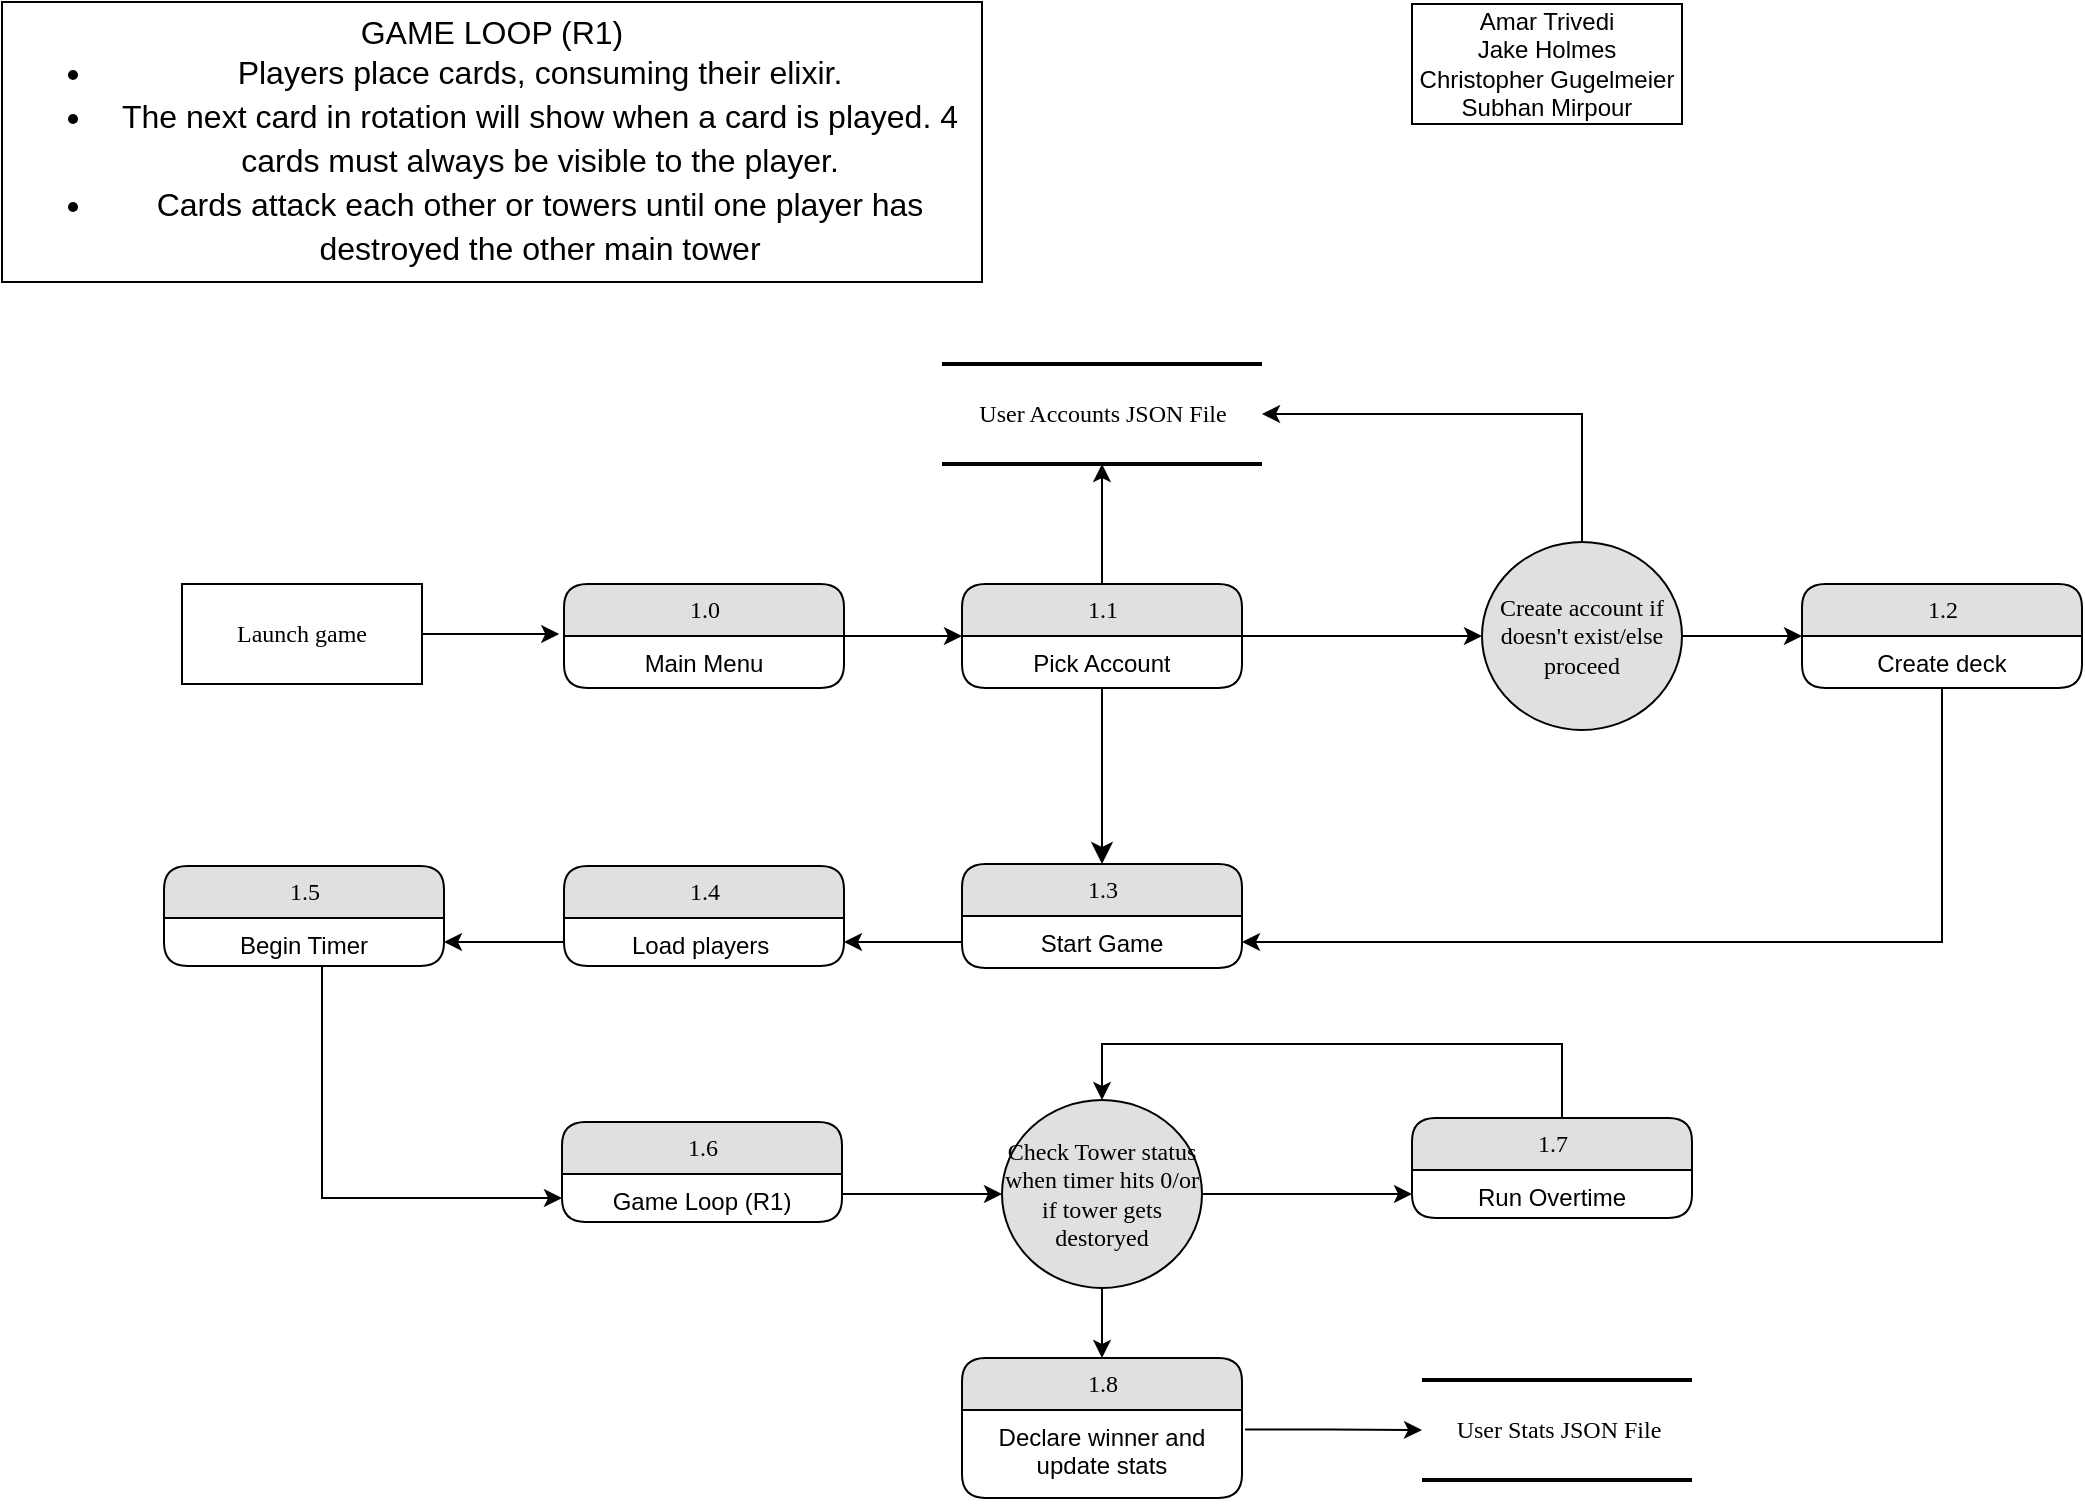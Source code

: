 <mxfile version="24.0.2" type="google">
  <diagram name="Page-1" id="52a04d89-c75d-2922-d76d-85b35f80e030">
    <mxGraphModel dx="1793" dy="933" grid="1" gridSize="10" guides="1" tooltips="1" connect="1" arrows="1" fold="1" page="1" pageScale="1" pageWidth="1100" pageHeight="850" background="none" math="0" shadow="0">
      <root>
        <mxCell id="0" />
        <mxCell id="1" parent="0" />
        <mxCell id="21ea969265ad0168-30" value="User Accounts JSON File" style="html=1;rounded=0;shadow=0;comic=0;labelBackgroundColor=none;strokeWidth=2;fontFamily=Verdana;fontSize=12;align=center;shape=mxgraph.ios7ui.horLines;" parent="1" vertex="1">
          <mxGeometry x="500" y="240" width="160" height="50" as="geometry" />
        </mxCell>
        <mxCell id="17472293e6e8944d-4" value="User Stats JSON File" style="html=1;rounded=0;shadow=0;comic=0;labelBackgroundColor=none;strokeWidth=2;fontFamily=Verdana;fontSize=12;align=center;shape=mxgraph.ios7ui.horLines;" parent="1" vertex="1">
          <mxGeometry x="740" y="748" width="135" height="50" as="geometry" />
        </mxCell>
        <mxCell id="0LIrk5DDkLJ38fjckm6_-2" style="edgeStyle=none;html=1;labelBackgroundColor=none;startFill=0;startSize=8;endFill=1;endSize=8;fontFamily=Verdana;fontSize=12;exitX=0.5;exitY=0.987;exitDx=0;exitDy=0;exitPerimeter=0;entryX=0.5;entryY=0;entryDx=0;entryDy=0;" edge="1" parent="1" source="2eEwLOcv2DQhfr3W_t16-6" target="0LIrk5DDkLJ38fjckm6_-3">
          <mxGeometry relative="1" as="geometry">
            <mxPoint x="190" y="795.41" as="sourcePoint" />
            <mxPoint x="440" y="795.41" as="targetPoint" />
          </mxGeometry>
        </mxCell>
        <mxCell id="0LIrk5DDkLJ38fjckm6_-3" value="1.3" style="swimlane;html=1;fontStyle=0;childLayout=stackLayout;horizontal=1;startSize=26;fillColor=#e0e0e0;horizontalStack=0;resizeParent=1;resizeLast=0;collapsible=1;marginBottom=0;swimlaneFillColor=#ffffff;align=center;rounded=1;shadow=0;comic=0;labelBackgroundColor=none;strokeWidth=1;fontFamily=Verdana;fontSize=12" vertex="1" parent="1">
          <mxGeometry x="510" y="490" width="140" height="52" as="geometry" />
        </mxCell>
        <mxCell id="0LIrk5DDkLJ38fjckm6_-4" value="Start Game" style="text;html=1;strokeColor=none;fillColor=none;spacingLeft=4;spacingRight=4;whiteSpace=wrap;overflow=hidden;rotatable=0;points=[[0,0.5],[1,0.5]];portConstraint=eastwest;align=center;" vertex="1" parent="0LIrk5DDkLJ38fjckm6_-3">
          <mxGeometry y="26" width="140" height="26" as="geometry" />
        </mxCell>
        <mxCell id="0LIrk5DDkLJ38fjckm6_-5" value="Launch game" style="whiteSpace=wrap;html=1;rounded=0;shadow=0;comic=0;labelBackgroundColor=none;strokeWidth=1;fontFamily=Verdana;fontSize=12;align=center;" vertex="1" parent="1">
          <mxGeometry x="120" y="350" width="120" height="50" as="geometry" />
        </mxCell>
        <mxCell id="2eEwLOcv2DQhfr3W_t16-7" value="" style="edgeStyle=orthogonalEdgeStyle;rounded=0;orthogonalLoop=1;jettySize=auto;html=1;" edge="1" parent="1" source="0LIrk5DDkLJ38fjckm6_-7" target="2eEwLOcv2DQhfr3W_t16-5">
          <mxGeometry relative="1" as="geometry" />
        </mxCell>
        <mxCell id="0LIrk5DDkLJ38fjckm6_-7" value="1.0" style="swimlane;html=1;fontStyle=0;childLayout=stackLayout;horizontal=1;startSize=26;fillColor=#e0e0e0;horizontalStack=0;resizeParent=1;resizeLast=0;collapsible=1;marginBottom=0;swimlaneFillColor=#ffffff;align=center;rounded=1;shadow=0;comic=0;labelBackgroundColor=none;strokeWidth=1;fontFamily=Verdana;fontSize=12" vertex="1" parent="1">
          <mxGeometry x="311" y="350" width="140" height="52" as="geometry" />
        </mxCell>
        <mxCell id="0LIrk5DDkLJ38fjckm6_-8" value="Main Menu" style="text;html=1;strokeColor=none;fillColor=none;spacingLeft=4;spacingRight=4;whiteSpace=wrap;overflow=hidden;rotatable=0;points=[[0,0.5],[1,0.5]];portConstraint=eastwest;align=center;" vertex="1" parent="0LIrk5DDkLJ38fjckm6_-7">
          <mxGeometry y="26" width="140" height="26" as="geometry" />
        </mxCell>
        <mxCell id="0LIrk5DDkLJ38fjckm6_-10" style="edgeStyle=orthogonalEdgeStyle;rounded=0;orthogonalLoop=1;jettySize=auto;html=1;exitX=1;exitY=0.5;exitDx=0;exitDy=0;entryX=-0.017;entryY=0.481;entryDx=0;entryDy=0;entryPerimeter=0;" edge="1" parent="1" source="0LIrk5DDkLJ38fjckm6_-5" target="0LIrk5DDkLJ38fjckm6_-7">
          <mxGeometry relative="1" as="geometry" />
        </mxCell>
        <mxCell id="2eEwLOcv2DQhfr3W_t16-12" value="" style="edgeStyle=orthogonalEdgeStyle;rounded=0;orthogonalLoop=1;jettySize=auto;html=1;" edge="1" parent="1" source="2eEwLOcv2DQhfr3W_t16-5" target="2eEwLOcv2DQhfr3W_t16-11">
          <mxGeometry relative="1" as="geometry" />
        </mxCell>
        <mxCell id="2eEwLOcv2DQhfr3W_t16-5" value="1.1" style="swimlane;html=1;fontStyle=0;childLayout=stackLayout;horizontal=1;startSize=26;fillColor=#e0e0e0;horizontalStack=0;resizeParent=1;resizeLast=0;collapsible=1;marginBottom=0;swimlaneFillColor=#ffffff;align=center;rounded=1;shadow=0;comic=0;labelBackgroundColor=none;strokeWidth=1;fontFamily=Verdana;fontSize=12" vertex="1" parent="1">
          <mxGeometry x="510" y="350" width="140" height="52" as="geometry" />
        </mxCell>
        <mxCell id="2eEwLOcv2DQhfr3W_t16-6" value="Pick Account" style="text;html=1;strokeColor=none;fillColor=none;spacingLeft=4;spacingRight=4;whiteSpace=wrap;overflow=hidden;rotatable=0;points=[[0,0.5],[1,0.5]];portConstraint=eastwest;align=center;" vertex="1" parent="2eEwLOcv2DQhfr3W_t16-5">
          <mxGeometry y="26" width="140" height="26" as="geometry" />
        </mxCell>
        <mxCell id="0LIrk5DDkLJ38fjckm6_-11" style="edgeStyle=orthogonalEdgeStyle;rounded=0;orthogonalLoop=1;jettySize=auto;html=1;exitX=0.5;exitY=0;exitDx=0;exitDy=0;entryX=0.5;entryY=1;entryDx=0;entryDy=0;entryPerimeter=0;" edge="1" parent="1" source="2eEwLOcv2DQhfr3W_t16-5" target="21ea969265ad0168-30">
          <mxGeometry relative="1" as="geometry" />
        </mxCell>
        <mxCell id="2eEwLOcv2DQhfr3W_t16-18" style="edgeStyle=orthogonalEdgeStyle;rounded=0;orthogonalLoop=1;jettySize=auto;html=1;exitX=1;exitY=0.5;exitDx=0;exitDy=0;entryX=0;entryY=0.5;entryDx=0;entryDy=0;" edge="1" parent="1" source="2eEwLOcv2DQhfr3W_t16-11" target="2eEwLOcv2DQhfr3W_t16-16">
          <mxGeometry relative="1" as="geometry" />
        </mxCell>
        <mxCell id="2eEwLOcv2DQhfr3W_t16-11" value="Create account if doesn&#39;t exist/else proceed" style="ellipse;whiteSpace=wrap;html=1;fontFamily=Verdana;fillColor=#e0e0e0;fontStyle=0;startSize=26;swimlaneFillColor=#ffffff;rounded=1;shadow=0;comic=0;labelBackgroundColor=none;strokeWidth=1;" vertex="1" parent="1">
          <mxGeometry x="770" y="329" width="100" height="94" as="geometry" />
        </mxCell>
        <mxCell id="2eEwLOcv2DQhfr3W_t16-13" style="edgeStyle=orthogonalEdgeStyle;rounded=0;orthogonalLoop=1;jettySize=auto;html=1;exitX=0.5;exitY=0;exitDx=0;exitDy=0;" edge="1" parent="1" source="2eEwLOcv2DQhfr3W_t16-11" target="21ea969265ad0168-30">
          <mxGeometry relative="1" as="geometry">
            <Array as="points">
              <mxPoint x="820" y="265" />
            </Array>
          </mxGeometry>
        </mxCell>
        <mxCell id="2eEwLOcv2DQhfr3W_t16-16" value="1.2" style="swimlane;html=1;fontStyle=0;childLayout=stackLayout;horizontal=1;startSize=26;fillColor=#e0e0e0;horizontalStack=0;resizeParent=1;resizeLast=0;collapsible=1;marginBottom=0;swimlaneFillColor=#ffffff;align=center;rounded=1;shadow=0;comic=0;labelBackgroundColor=none;strokeWidth=1;fontFamily=Verdana;fontSize=12" vertex="1" parent="1">
          <mxGeometry x="930" y="350" width="140" height="52" as="geometry" />
        </mxCell>
        <mxCell id="2eEwLOcv2DQhfr3W_t16-17" value="Create deck" style="text;html=1;strokeColor=none;fillColor=none;spacingLeft=4;spacingRight=4;whiteSpace=wrap;overflow=hidden;rotatable=0;points=[[0,0.5],[1,0.5]];portConstraint=eastwest;align=center;" vertex="1" parent="2eEwLOcv2DQhfr3W_t16-16">
          <mxGeometry y="26" width="140" height="26" as="geometry" />
        </mxCell>
        <mxCell id="2eEwLOcv2DQhfr3W_t16-19" value="1.4" style="swimlane;html=1;fontStyle=0;childLayout=stackLayout;horizontal=1;startSize=26;fillColor=#e0e0e0;horizontalStack=0;resizeParent=1;resizeLast=0;collapsible=1;marginBottom=0;swimlaneFillColor=#ffffff;align=center;rounded=1;shadow=0;comic=0;labelBackgroundColor=none;strokeWidth=1;fontFamily=Verdana;fontSize=12" vertex="1" parent="1">
          <mxGeometry x="311" y="491" width="140" height="50" as="geometry" />
        </mxCell>
        <mxCell id="2eEwLOcv2DQhfr3W_t16-20" value="Load players&amp;nbsp;" style="text;html=1;strokeColor=none;fillColor=none;spacingLeft=4;spacingRight=4;whiteSpace=wrap;overflow=hidden;rotatable=0;points=[[0,0.5],[1,0.5]];portConstraint=eastwest;align=center;" vertex="1" parent="2eEwLOcv2DQhfr3W_t16-19">
          <mxGeometry y="26" width="140" height="24" as="geometry" />
        </mxCell>
        <mxCell id="FqzAYyhbK7FA-7tYmuK5-11" style="edgeStyle=orthogonalEdgeStyle;rounded=0;orthogonalLoop=1;jettySize=auto;html=1;entryX=0;entryY=0.5;entryDx=0;entryDy=0;" edge="1" parent="1" source="2eEwLOcv2DQhfr3W_t16-22" target="2eEwLOcv2DQhfr3W_t16-30">
          <mxGeometry relative="1" as="geometry">
            <Array as="points">
              <mxPoint x="190" y="657" />
            </Array>
          </mxGeometry>
        </mxCell>
        <mxCell id="2eEwLOcv2DQhfr3W_t16-22" value="1.5" style="swimlane;html=1;fontStyle=0;childLayout=stackLayout;horizontal=1;startSize=26;fillColor=#e0e0e0;horizontalStack=0;resizeParent=1;resizeLast=0;collapsible=1;marginBottom=0;swimlaneFillColor=#ffffff;align=center;rounded=1;shadow=0;comic=0;labelBackgroundColor=none;strokeWidth=1;fontFamily=Verdana;fontSize=12" vertex="1" parent="1">
          <mxGeometry x="111" y="491" width="140" height="50" as="geometry" />
        </mxCell>
        <mxCell id="2eEwLOcv2DQhfr3W_t16-23" value="Begin Timer" style="text;html=1;strokeColor=none;fillColor=none;spacingLeft=4;spacingRight=4;whiteSpace=wrap;overflow=hidden;rotatable=0;points=[[0,0.5],[1,0.5]];portConstraint=eastwest;align=center;" vertex="1" parent="2eEwLOcv2DQhfr3W_t16-22">
          <mxGeometry y="26" width="140" height="24" as="geometry" />
        </mxCell>
        <mxCell id="2eEwLOcv2DQhfr3W_t16-26" style="edgeStyle=orthogonalEdgeStyle;rounded=0;orthogonalLoop=1;jettySize=auto;html=1;exitX=0;exitY=0.5;exitDx=0;exitDy=0;entryX=1;entryY=0.5;entryDx=0;entryDy=0;" edge="1" parent="1" source="2eEwLOcv2DQhfr3W_t16-20" target="2eEwLOcv2DQhfr3W_t16-23">
          <mxGeometry relative="1" as="geometry" />
        </mxCell>
        <mxCell id="2eEwLOcv2DQhfr3W_t16-32" style="edgeStyle=orthogonalEdgeStyle;rounded=0;orthogonalLoop=1;jettySize=auto;html=1;entryX=0;entryY=0.5;entryDx=0;entryDy=0;" edge="1" parent="1" source="2eEwLOcv2DQhfr3W_t16-28" target="2eEwLOcv2DQhfr3W_t16-34">
          <mxGeometry relative="1" as="geometry">
            <mxPoint x="740" y="677" as="targetPoint" />
          </mxGeometry>
        </mxCell>
        <mxCell id="2eEwLOcv2DQhfr3W_t16-37" value="" style="edgeStyle=orthogonalEdgeStyle;rounded=0;orthogonalLoop=1;jettySize=auto;html=1;entryX=0.5;entryY=0;entryDx=0;entryDy=0;" edge="1" parent="1" source="2eEwLOcv2DQhfr3W_t16-28" target="2eEwLOcv2DQhfr3W_t16-35">
          <mxGeometry relative="1" as="geometry" />
        </mxCell>
        <mxCell id="2eEwLOcv2DQhfr3W_t16-28" value="Check Tower status when timer hits 0/or if tower gets destoryed" style="ellipse;whiteSpace=wrap;html=1;fontFamily=Verdana;fillColor=#e0e0e0;fontStyle=0;startSize=26;swimlaneFillColor=#ffffff;rounded=1;shadow=0;comic=0;labelBackgroundColor=none;strokeWidth=1;" vertex="1" parent="1">
          <mxGeometry x="530" y="608" width="100" height="94" as="geometry" />
        </mxCell>
        <mxCell id="2eEwLOcv2DQhfr3W_t16-29" value="1.6" style="swimlane;html=1;fontStyle=0;childLayout=stackLayout;horizontal=1;startSize=26;fillColor=#e0e0e0;horizontalStack=0;resizeParent=1;resizeLast=0;collapsible=1;marginBottom=0;swimlaneFillColor=#ffffff;align=center;rounded=1;shadow=0;comic=0;labelBackgroundColor=none;strokeWidth=1;fontFamily=Verdana;fontSize=12" vertex="1" parent="1">
          <mxGeometry x="310" y="619" width="140" height="50" as="geometry" />
        </mxCell>
        <mxCell id="2eEwLOcv2DQhfr3W_t16-30" value="Game Loop (R1)" style="text;html=1;strokeColor=none;fillColor=none;spacingLeft=4;spacingRight=4;whiteSpace=wrap;overflow=hidden;rotatable=0;points=[[0,0.5],[1,0.5]];portConstraint=eastwest;align=center;" vertex="1" parent="2eEwLOcv2DQhfr3W_t16-29">
          <mxGeometry y="26" width="140" height="24" as="geometry" />
        </mxCell>
        <mxCell id="0LIrk5DDkLJ38fjckm6_-19" style="edgeStyle=orthogonalEdgeStyle;rounded=0;orthogonalLoop=1;jettySize=auto;html=1;exitX=0.5;exitY=0;exitDx=0;exitDy=0;entryX=0.5;entryY=0;entryDx=0;entryDy=0;" edge="1" parent="1" source="2eEwLOcv2DQhfr3W_t16-33" target="2eEwLOcv2DQhfr3W_t16-28">
          <mxGeometry relative="1" as="geometry">
            <Array as="points">
              <mxPoint x="810" y="580" />
              <mxPoint x="580" y="580" />
            </Array>
          </mxGeometry>
        </mxCell>
        <mxCell id="2eEwLOcv2DQhfr3W_t16-33" value="1.7" style="swimlane;html=1;fontStyle=0;childLayout=stackLayout;horizontal=1;startSize=26;fillColor=#e0e0e0;horizontalStack=0;resizeParent=1;resizeLast=0;collapsible=1;marginBottom=0;swimlaneFillColor=#ffffff;align=center;rounded=1;shadow=0;comic=0;labelBackgroundColor=none;strokeWidth=1;fontFamily=Verdana;fontSize=12" vertex="1" parent="1">
          <mxGeometry x="735" y="617" width="140" height="50" as="geometry" />
        </mxCell>
        <mxCell id="2eEwLOcv2DQhfr3W_t16-34" value="Run Overtime" style="text;html=1;strokeColor=none;fillColor=none;spacingLeft=4;spacingRight=4;whiteSpace=wrap;overflow=hidden;rotatable=0;points=[[0,0.5],[1,0.5]];portConstraint=eastwest;align=center;" vertex="1" parent="2eEwLOcv2DQhfr3W_t16-33">
          <mxGeometry y="26" width="140" height="24" as="geometry" />
        </mxCell>
        <mxCell id="2eEwLOcv2DQhfr3W_t16-35" value="1.8" style="swimlane;html=1;fontStyle=0;childLayout=stackLayout;horizontal=1;startSize=26;fillColor=#e0e0e0;horizontalStack=0;resizeParent=1;resizeLast=0;collapsible=1;marginBottom=0;swimlaneFillColor=#ffffff;align=center;rounded=1;shadow=0;comic=0;labelBackgroundColor=none;strokeWidth=1;fontFamily=Verdana;fontSize=12" vertex="1" parent="1">
          <mxGeometry x="510" y="737" width="140" height="70" as="geometry" />
        </mxCell>
        <mxCell id="2eEwLOcv2DQhfr3W_t16-36" value="Declare winner and update stats" style="text;html=1;strokeColor=none;fillColor=none;spacingLeft=4;spacingRight=4;whiteSpace=wrap;overflow=hidden;rotatable=0;points=[[0,0.5],[1,0.5]];portConstraint=eastwest;align=center;" vertex="1" parent="2eEwLOcv2DQhfr3W_t16-35">
          <mxGeometry y="26" width="140" height="44" as="geometry" />
        </mxCell>
        <mxCell id="0LIrk5DDkLJ38fjckm6_-20" style="edgeStyle=orthogonalEdgeStyle;rounded=0;orthogonalLoop=1;jettySize=auto;html=1;exitX=1.011;exitY=0.221;exitDx=0;exitDy=0;exitPerimeter=0;" edge="1" parent="1" source="2eEwLOcv2DQhfr3W_t16-36" target="17472293e6e8944d-4">
          <mxGeometry relative="1" as="geometry" />
        </mxCell>
        <mxCell id="2eEwLOcv2DQhfr3W_t16-38" value="&lt;div&gt;&lt;font face=&quot;Arial, sans-serif&quot;&gt;&lt;span style=&quot;font-size: 16px; white-space-collapse: preserve;&quot;&gt;GAME LOOP (R1)&lt;/span&gt;&lt;/font&gt;&lt;/div&gt;&lt;ul style=&quot;margin-top: 0px; margin-bottom: 0px; padding-inline-start: 48px;&quot;&gt;&lt;li style=&quot;list-style-type: disc; font-size: 12pt; font-family: Arial, sans-serif; background-color: transparent; font-variant-numeric: normal; font-variant-east-asian: normal; font-variant-alternates: normal; font-variant-position: normal; vertical-align: baseline; white-space: pre;&quot; aria-level=&quot;1&quot; dir=&quot;ltr&quot;&gt;&lt;p style=&quot;line-height: 1.38; margin-top: 0pt; margin-bottom: 0pt;&quot; role=&quot;presentation&quot; dir=&quot;ltr&quot;&gt;&lt;span style=&quot;font-size: 12pt; background-color: transparent; font-variant-numeric: normal; font-variant-east-asian: normal; font-variant-alternates: normal; font-variant-position: normal; vertical-align: baseline; text-wrap: wrap;&quot;&gt;Players place cards, consuming their elixir.&lt;/span&gt;&lt;/p&gt;&lt;/li&gt;&lt;li style=&quot;list-style-type: disc; font-size: 12pt; font-family: Arial, sans-serif; background-color: transparent; font-variant-numeric: normal; font-variant-east-asian: normal; font-variant-alternates: normal; font-variant-position: normal; vertical-align: baseline; white-space: pre;&quot; aria-level=&quot;1&quot; dir=&quot;ltr&quot;&gt;&lt;p style=&quot;line-height: 1.38; margin-top: 0pt; margin-bottom: 0pt;&quot; role=&quot;presentation&quot; dir=&quot;ltr&quot;&gt;&lt;span style=&quot;font-size: 12pt; background-color: transparent; font-variant-numeric: normal; font-variant-east-asian: normal; font-variant-alternates: normal; font-variant-position: normal; vertical-align: baseline; text-wrap: wrap;&quot;&gt;The next card in rotation will show when a card is played. 4 cards must always be visible to the player.&lt;/span&gt;&lt;/p&gt;&lt;/li&gt;&lt;li style=&quot;list-style-type: disc; font-size: 12pt; font-family: Arial, sans-serif; background-color: transparent; font-variant-numeric: normal; font-variant-east-asian: normal; font-variant-alternates: normal; font-variant-position: normal; vertical-align: baseline; white-space: pre;&quot; aria-level=&quot;1&quot; dir=&quot;ltr&quot;&gt;&lt;p style=&quot;line-height: 1.38; margin-top: 0pt; margin-bottom: 0pt;&quot; role=&quot;presentation&quot; dir=&quot;ltr&quot;&gt;&lt;span style=&quot;font-size: 12pt; background-color: transparent; font-variant-numeric: normal; font-variant-east-asian: normal; font-variant-alternates: normal; font-variant-position: normal; vertical-align: baseline; text-wrap: wrap;&quot;&gt;Cards attack each other or towers until one player has destroyed the other main tower&lt;/span&gt;&lt;/p&gt;&lt;/li&gt;&lt;/ul&gt;" style="rounded=0;whiteSpace=wrap;html=1;" vertex="1" parent="1">
          <mxGeometry x="30" y="59" width="490" height="140" as="geometry" />
        </mxCell>
        <mxCell id="FqzAYyhbK7FA-7tYmuK5-15" style="edgeStyle=orthogonalEdgeStyle;rounded=0;orthogonalLoop=1;jettySize=auto;html=1;entryX=1;entryY=0.5;entryDx=0;entryDy=0;" edge="1" parent="1" source="2eEwLOcv2DQhfr3W_t16-17" target="0LIrk5DDkLJ38fjckm6_-4">
          <mxGeometry relative="1" as="geometry">
            <mxPoint x="652" y="520" as="targetPoint" />
            <Array as="points">
              <mxPoint x="1000" y="529" />
            </Array>
          </mxGeometry>
        </mxCell>
        <mxCell id="FqzAYyhbK7FA-7tYmuK5-16" style="edgeStyle=orthogonalEdgeStyle;rounded=0;orthogonalLoop=1;jettySize=auto;html=1;entryX=1;entryY=0.5;entryDx=0;entryDy=0;" edge="1" parent="1" source="0LIrk5DDkLJ38fjckm6_-4" target="2eEwLOcv2DQhfr3W_t16-20">
          <mxGeometry relative="1" as="geometry" />
        </mxCell>
        <mxCell id="FqzAYyhbK7FA-7tYmuK5-17" style="edgeStyle=orthogonalEdgeStyle;rounded=0;orthogonalLoop=1;jettySize=auto;html=1;entryX=0;entryY=0.5;entryDx=0;entryDy=0;" edge="1" parent="1" source="2eEwLOcv2DQhfr3W_t16-30" target="2eEwLOcv2DQhfr3W_t16-28">
          <mxGeometry relative="1" as="geometry">
            <Array as="points">
              <mxPoint x="470" y="655" />
              <mxPoint x="470" y="655" />
            </Array>
          </mxGeometry>
        </mxCell>
        <mxCell id="0LIrk5DDkLJ38fjckm6_-21" value="Amar Trivedi&lt;div&gt;Jake Holmes&lt;/div&gt;&lt;div&gt;Christopher Gugelmeier&lt;/div&gt;&lt;div&gt;Subhan Mirpour&lt;/div&gt;" style="rounded=0;whiteSpace=wrap;html=1;" vertex="1" parent="1">
          <mxGeometry x="735" y="60" width="135" height="60" as="geometry" />
        </mxCell>
      </root>
    </mxGraphModel>
  </diagram>
</mxfile>
